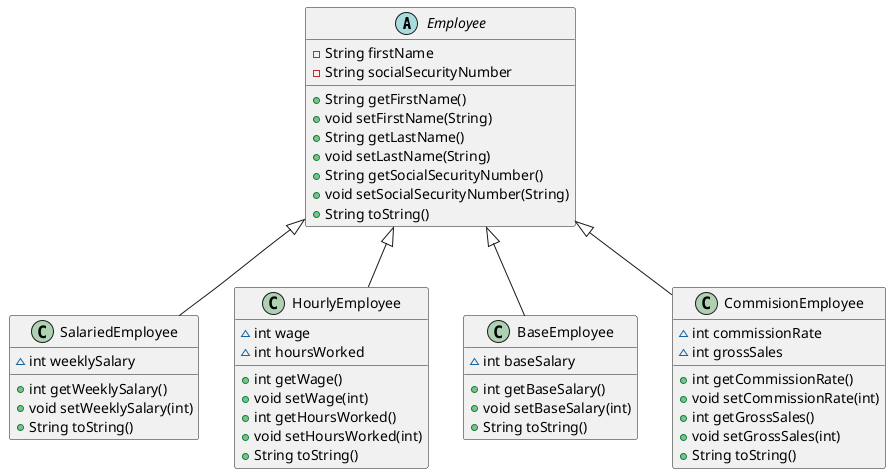 @startuml


abstract class Employee {
- String firstName
- String socialSecurityNumber
+ String getFirstName()
+ void setFirstName(String)
+ String getLastName()
+ void setLastName(String)
+ String getSocialSecurityNumber()
+ void setSocialSecurityNumber(String)
+ String toString()
}


class SalariedEmployee {
~ int weeklySalary
+ int getWeeklySalary()
+ void setWeeklySalary(int)
+ String toString()
}


class HourlyEmployee {
~ int wage
~ int hoursWorked
+ int getWage()
+ void setWage(int)
+ int getHoursWorked()
+ void setHoursWorked(int)
+ String toString()
}


class BaseEmployee {
~ int baseSalary
+ int getBaseSalary()
+ void setBaseSalary(int)
+ String toString()
}


class CommisionEmployee {
~ int commissionRate
~ int grossSales
+ int getCommissionRate()
+ void setCommissionRate(int)
+ int getGrossSales()
+ void setGrossSales(int)
+ String toString()
}




Employee <|-- SalariedEmployee
Employee <|-- HourlyEmployee
Employee <|-- BaseEmployee
Employee <|-- CommisionEmployee
@enduml